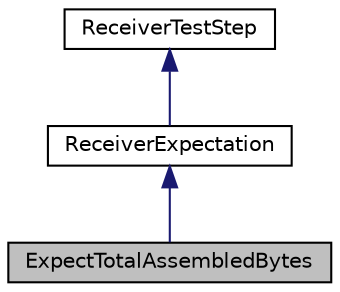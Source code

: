 digraph "ExpectTotalAssembledBytes"
{
 // LATEX_PDF_SIZE
  edge [fontname="Helvetica",fontsize="10",labelfontname="Helvetica",labelfontsize="10"];
  node [fontname="Helvetica",fontsize="10",shape=record];
  Node1 [label="ExpectTotalAssembledBytes",height=0.2,width=0.4,color="black", fillcolor="grey75", style="filled", fontcolor="black",tooltip=" "];
  Node2 -> Node1 [dir="back",color="midnightblue",fontsize="10",style="solid",fontname="Helvetica"];
  Node2 [label="ReceiverExpectation",height=0.2,width=0.4,color="black", fillcolor="white", style="filled",URL="$structReceiverExpectation.html",tooltip=" "];
  Node3 -> Node2 [dir="back",color="midnightblue",fontsize="10",style="solid",fontname="Helvetica"];
  Node3 [label="ReceiverTestStep",height=0.2,width=0.4,color="black", fillcolor="white", style="filled",URL="$structReceiverTestStep.html",tooltip=" "];
}

